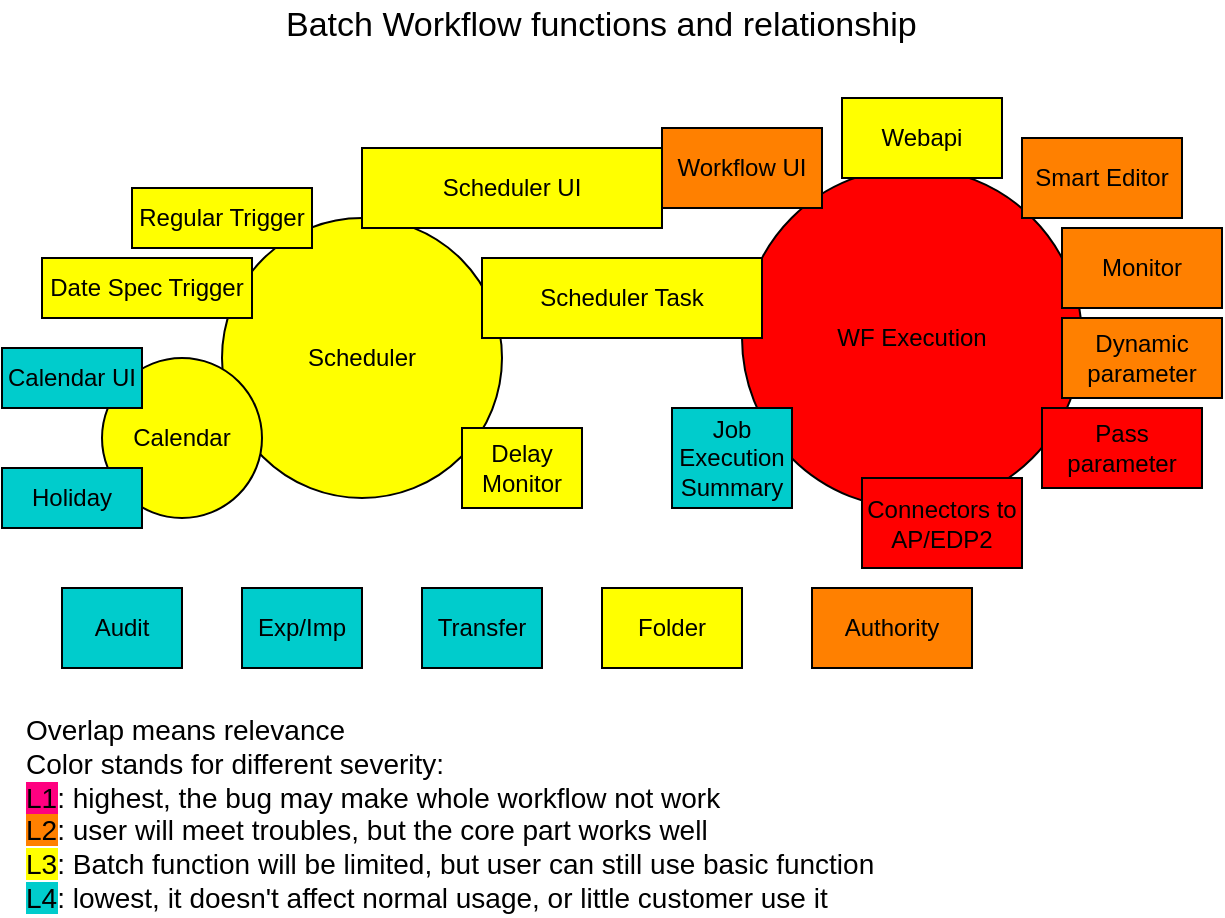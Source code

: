 <mxfile version="11.2.5" type="github" pages="1"><diagram id="WrMrnn_xkAYBiO1sDNDA" name="Page-1"><mxGraphModel dx="864" dy="531" grid="1" gridSize="10" guides="1" tooltips="1" connect="1" arrows="1" fold="1" page="1" pageScale="1" pageWidth="1654" pageHeight="1169" math="0" shadow="0"><root><mxCell id="0"/><mxCell id="1" parent="0"/><mxCell id="ppPx0SE-iNM0lMeHbUDh-1" value="WF Execution" style="ellipse;whiteSpace=wrap;html=1;aspect=fixed;fillColor=#FF0000;strokeColor=#000000;fontColor=#000000;" parent="1" vertex="1"><mxGeometry x="540" y="240" width="170" height="170" as="geometry"/></mxCell><mxCell id="ppPx0SE-iNM0lMeHbUDh-3" value="Connectors to AP/EDP2" style="rounded=0;whiteSpace=wrap;html=1;fontFamily=Helvetica;fontSize=12;fontColor=#000000;align=center;strokeColor=#000000;fillColor=#FF0000;rotation=0;" parent="1" vertex="1"><mxGeometry x="600" y="395" width="80" height="45" as="geometry"/></mxCell><mxCell id="ppPx0SE-iNM0lMeHbUDh-4" value="Pass parameter" style="rounded=0;whiteSpace=wrap;html=1;fontFamily=Helvetica;fontSize=12;fontColor=#000000;align=center;strokeColor=#000000;fillColor=#FF0000;rotation=0;" parent="1" vertex="1"><mxGeometry x="690" y="360" width="80" height="40" as="geometry"/></mxCell><mxCell id="ppPx0SE-iNM0lMeHbUDh-5" value="Scheduler" style="ellipse;whiteSpace=wrap;html=1;aspect=fixed;strokeColor=#000000;fillColor=#FFFF00;fontColor=#000000;" parent="1" vertex="1"><mxGeometry x="280" y="265" width="140" height="140" as="geometry"/></mxCell><mxCell id="ppPx0SE-iNM0lMeHbUDh-6" value="Calendar" style="ellipse;whiteSpace=wrap;html=1;aspect=fixed;strokeColor=#000000;fillColor=#FFFF00;fontColor=#000000;" parent="1" vertex="1"><mxGeometry x="220" y="335" width="80" height="80" as="geometry"/></mxCell><mxCell id="ppPx0SE-iNM0lMeHbUDh-8" value="Webapi" style="rounded=0;whiteSpace=wrap;html=1;fontFamily=Helvetica;fontSize=12;fontColor=#000000;align=center;strokeColor=#000000;fillColor=#FFFF00;rotation=0;" parent="1" vertex="1"><mxGeometry x="590" y="205" width="80" height="40" as="geometry"/></mxCell><mxCell id="ppPx0SE-iNM0lMeHbUDh-9" value="Exp/Imp" style="rounded=0;whiteSpace=wrap;html=1;fontFamily=Helvetica;fontSize=12;fontColor=#000000;align=center;strokeColor=#000000;fillColor=#00CCCC;" parent="1" vertex="1"><mxGeometry x="290" y="450" width="60" height="40" as="geometry"/></mxCell><mxCell id="ppPx0SE-iNM0lMeHbUDh-10" value="Transfer" style="rounded=0;whiteSpace=wrap;html=1;fontFamily=Helvetica;fontSize=12;fontColor=#000000;align=center;strokeColor=#000000;fillColor=#00CCCC;" parent="1" vertex="1"><mxGeometry x="380" y="450" width="60" height="40" as="geometry"/></mxCell><mxCell id="ppPx0SE-iNM0lMeHbUDh-17" value="Scheduler Task" style="rounded=0;whiteSpace=wrap;html=1;fontFamily=Helvetica;fontSize=12;fontColor=#000000;align=center;strokeColor=#000000;fillColor=#FFFF00;" parent="1" vertex="1"><mxGeometry x="410" y="285" width="140" height="40" as="geometry"/></mxCell><mxCell id="ppPx0SE-iNM0lMeHbUDh-19" value="Scheduler UI" style="rounded=0;whiteSpace=wrap;html=1;fontFamily=Helvetica;fontSize=12;fontColor=#000000;align=center;strokeColor=#000000;fillColor=#FFFF00;" parent="1" vertex="1"><mxGeometry x="350" y="230" width="150" height="40" as="geometry"/></mxCell><mxCell id="ppPx0SE-iNM0lMeHbUDh-20" value="Calendar UI" style="rounded=0;whiteSpace=wrap;html=1;fontFamily=Helvetica;fontSize=12;fontColor=#000000;align=center;strokeColor=#000000;fillColor=#00CCCC;" parent="1" vertex="1"><mxGeometry x="170" y="330" width="70" height="30" as="geometry"/></mxCell><mxCell id="ppPx0SE-iNM0lMeHbUDh-21" value="Holiday" style="rounded=0;whiteSpace=wrap;html=1;fontFamily=Helvetica;fontSize=12;fontColor=#000000;align=center;strokeColor=#000000;fillColor=#00CCCC;" parent="1" vertex="1"><mxGeometry x="170" y="390" width="70" height="30" as="geometry"/></mxCell><mxCell id="ppPx0SE-iNM0lMeHbUDh-24" value="Monitor" style="rounded=0;whiteSpace=wrap;html=1;fontFamily=Helvetica;fontSize=12;fontColor=#000000;align=center;strokeColor=#000000;fillColor=#FF8000;rotation=0;" parent="1" vertex="1"><mxGeometry x="700" y="270" width="80" height="40" as="geometry"/></mxCell><mxCell id="pu2w9-FzZlGdTxsabpHd-1" value="Delay Monitor" style="rounded=0;whiteSpace=wrap;html=1;fontFamily=Helvetica;fontSize=12;fontColor=#000000;align=center;strokeColor=#000000;fillColor=#FFFF00;" parent="1" vertex="1"><mxGeometry x="400" y="370" width="60" height="40" as="geometry"/></mxCell><mxCell id="pu2w9-FzZlGdTxsabpHd-2" value="Folder" style="rounded=0;whiteSpace=wrap;html=1;fontFamily=Helvetica;fontSize=12;fontColor=#000000;align=center;strokeColor=#000000;fillColor=#FFFF00;" parent="1" vertex="1"><mxGeometry x="470" y="450" width="70" height="40" as="geometry"/></mxCell><mxCell id="pu2w9-FzZlGdTxsabpHd-3" value="Authority" style="rounded=0;whiteSpace=wrap;html=1;fontFamily=Helvetica;fontSize=12;fontColor=#000000;align=center;strokeColor=#000000;fillColor=#FF8000;" parent="1" vertex="1"><mxGeometry x="575" y="450" width="80" height="40" as="geometry"/></mxCell><mxCell id="ppPx0SE-iNM0lMeHbUDh-7" value="Workflow UI" style="rounded=0;whiteSpace=wrap;html=1;fontFamily=Helvetica;fontSize=12;fontColor=#000000;align=center;strokeColor=#000000;fillColor=#FF8000;" parent="1" vertex="1"><mxGeometry x="500" y="220" width="80" height="40" as="geometry"/></mxCell><mxCell id="pu2w9-FzZlGdTxsabpHd-4" value="Audit" style="rounded=0;whiteSpace=wrap;html=1;fontFamily=Helvetica;fontSize=12;fontColor=#000000;align=center;strokeColor=#000000;fillColor=#00CCCC;" parent="1" vertex="1"><mxGeometry x="200" y="450" width="60" height="40" as="geometry"/></mxCell><mxCell id="kLnMrsaiNAEFI6XBptF1-1" value="Dynamic parameter" style="rounded=0;whiteSpace=wrap;html=1;fontFamily=Helvetica;fontSize=12;fontColor=#000000;align=center;strokeColor=#000000;fillColor=#FF8000;rotation=0;" parent="1" vertex="1"><mxGeometry x="700" y="315" width="80" height="40" as="geometry"/></mxCell><mxCell id="mdKW57jxODqLuoBC_FxM-1" value="&lt;font style=&quot;font-size: 14px;&quot;&gt;Overlap means relevance&lt;br style=&quot;font-size: 14px;&quot;&gt;Color stands for different severity:&lt;br style=&quot;font-size: 14px;&quot;&gt;&lt;span style=&quot;background-color: rgb(255, 0, 128); font-size: 14px;&quot;&gt;L1&lt;/span&gt;: highest, the bug may make whole workflow not work&lt;br style=&quot;font-size: 14px;&quot;&gt;&lt;span style=&quot;background-color: rgb(255, 128, 0); font-size: 14px;&quot;&gt;L2&lt;/span&gt;: user will meet troubles, but the core part works well&lt;br style=&quot;font-size: 14px;&quot;&gt;&lt;span style=&quot;background-color: rgb(255, 255, 0); font-size: 14px;&quot;&gt;L3&lt;/span&gt;: Batch function will be limited, but user can still use basic function&lt;br style=&quot;font-size: 14px;&quot;&gt;&lt;span style=&quot;background-color: rgb(0, 204, 204); font-size: 14px;&quot;&gt;L4&lt;/span&gt;: lowest, it doesn't affect normal usage, or little customer use it&lt;br style=&quot;font-size: 14px;&quot;&gt;&lt;/font&gt;" style="text;html=1;resizable=0;points=[];autosize=1;align=left;verticalAlign=top;spacingTop=-4;fontSize=14;" vertex="1" parent="1"><mxGeometry x="180" y="510" width="380" height="90" as="geometry"/></mxCell><mxCell id="mdKW57jxODqLuoBC_FxM-2" value="Job Execution Summary" style="rounded=0;whiteSpace=wrap;html=1;fontFamily=Helvetica;fontSize=12;fontColor=#000000;align=center;strokeColor=#000000;fillColor=#00CCCC;" vertex="1" parent="1"><mxGeometry x="505" y="360" width="60" height="50" as="geometry"/></mxCell><mxCell id="mdKW57jxODqLuoBC_FxM-3" value="Smart Editor" style="rounded=0;whiteSpace=wrap;html=1;fontFamily=Helvetica;fontSize=12;fontColor=#000000;align=center;strokeColor=#000000;fillColor=#FF8000;rotation=0;" vertex="1" parent="1"><mxGeometry x="680" y="225" width="80" height="40" as="geometry"/></mxCell><mxCell id="mdKW57jxODqLuoBC_FxM-4" value="Regular Trigger" style="rounded=0;whiteSpace=wrap;html=1;fontFamily=Helvetica;fontSize=12;fontColor=#000000;align=center;strokeColor=#000000;fillColor=#FFFF00;" vertex="1" parent="1"><mxGeometry x="235" y="250" width="90" height="30" as="geometry"/></mxCell><mxCell id="mdKW57jxODqLuoBC_FxM-5" value="Date Spec Trigger" style="rounded=0;whiteSpace=wrap;html=1;fontFamily=Helvetica;fontSize=12;fontColor=#000000;align=center;strokeColor=#000000;fillColor=#FFFF00;" vertex="1" parent="1"><mxGeometry x="190" y="285" width="105" height="30" as="geometry"/></mxCell><mxCell id="mdKW57jxODqLuoBC_FxM-6" value="Batch Workflow functions and relationship" style="text;html=1;resizable=0;points=[];autosize=1;align=left;verticalAlign=top;spacingTop=-4;fontSize=17;" vertex="1" parent="1"><mxGeometry x="310" y="156" width="280" height="20" as="geometry"/></mxCell></root></mxGraphModel></diagram></mxfile>